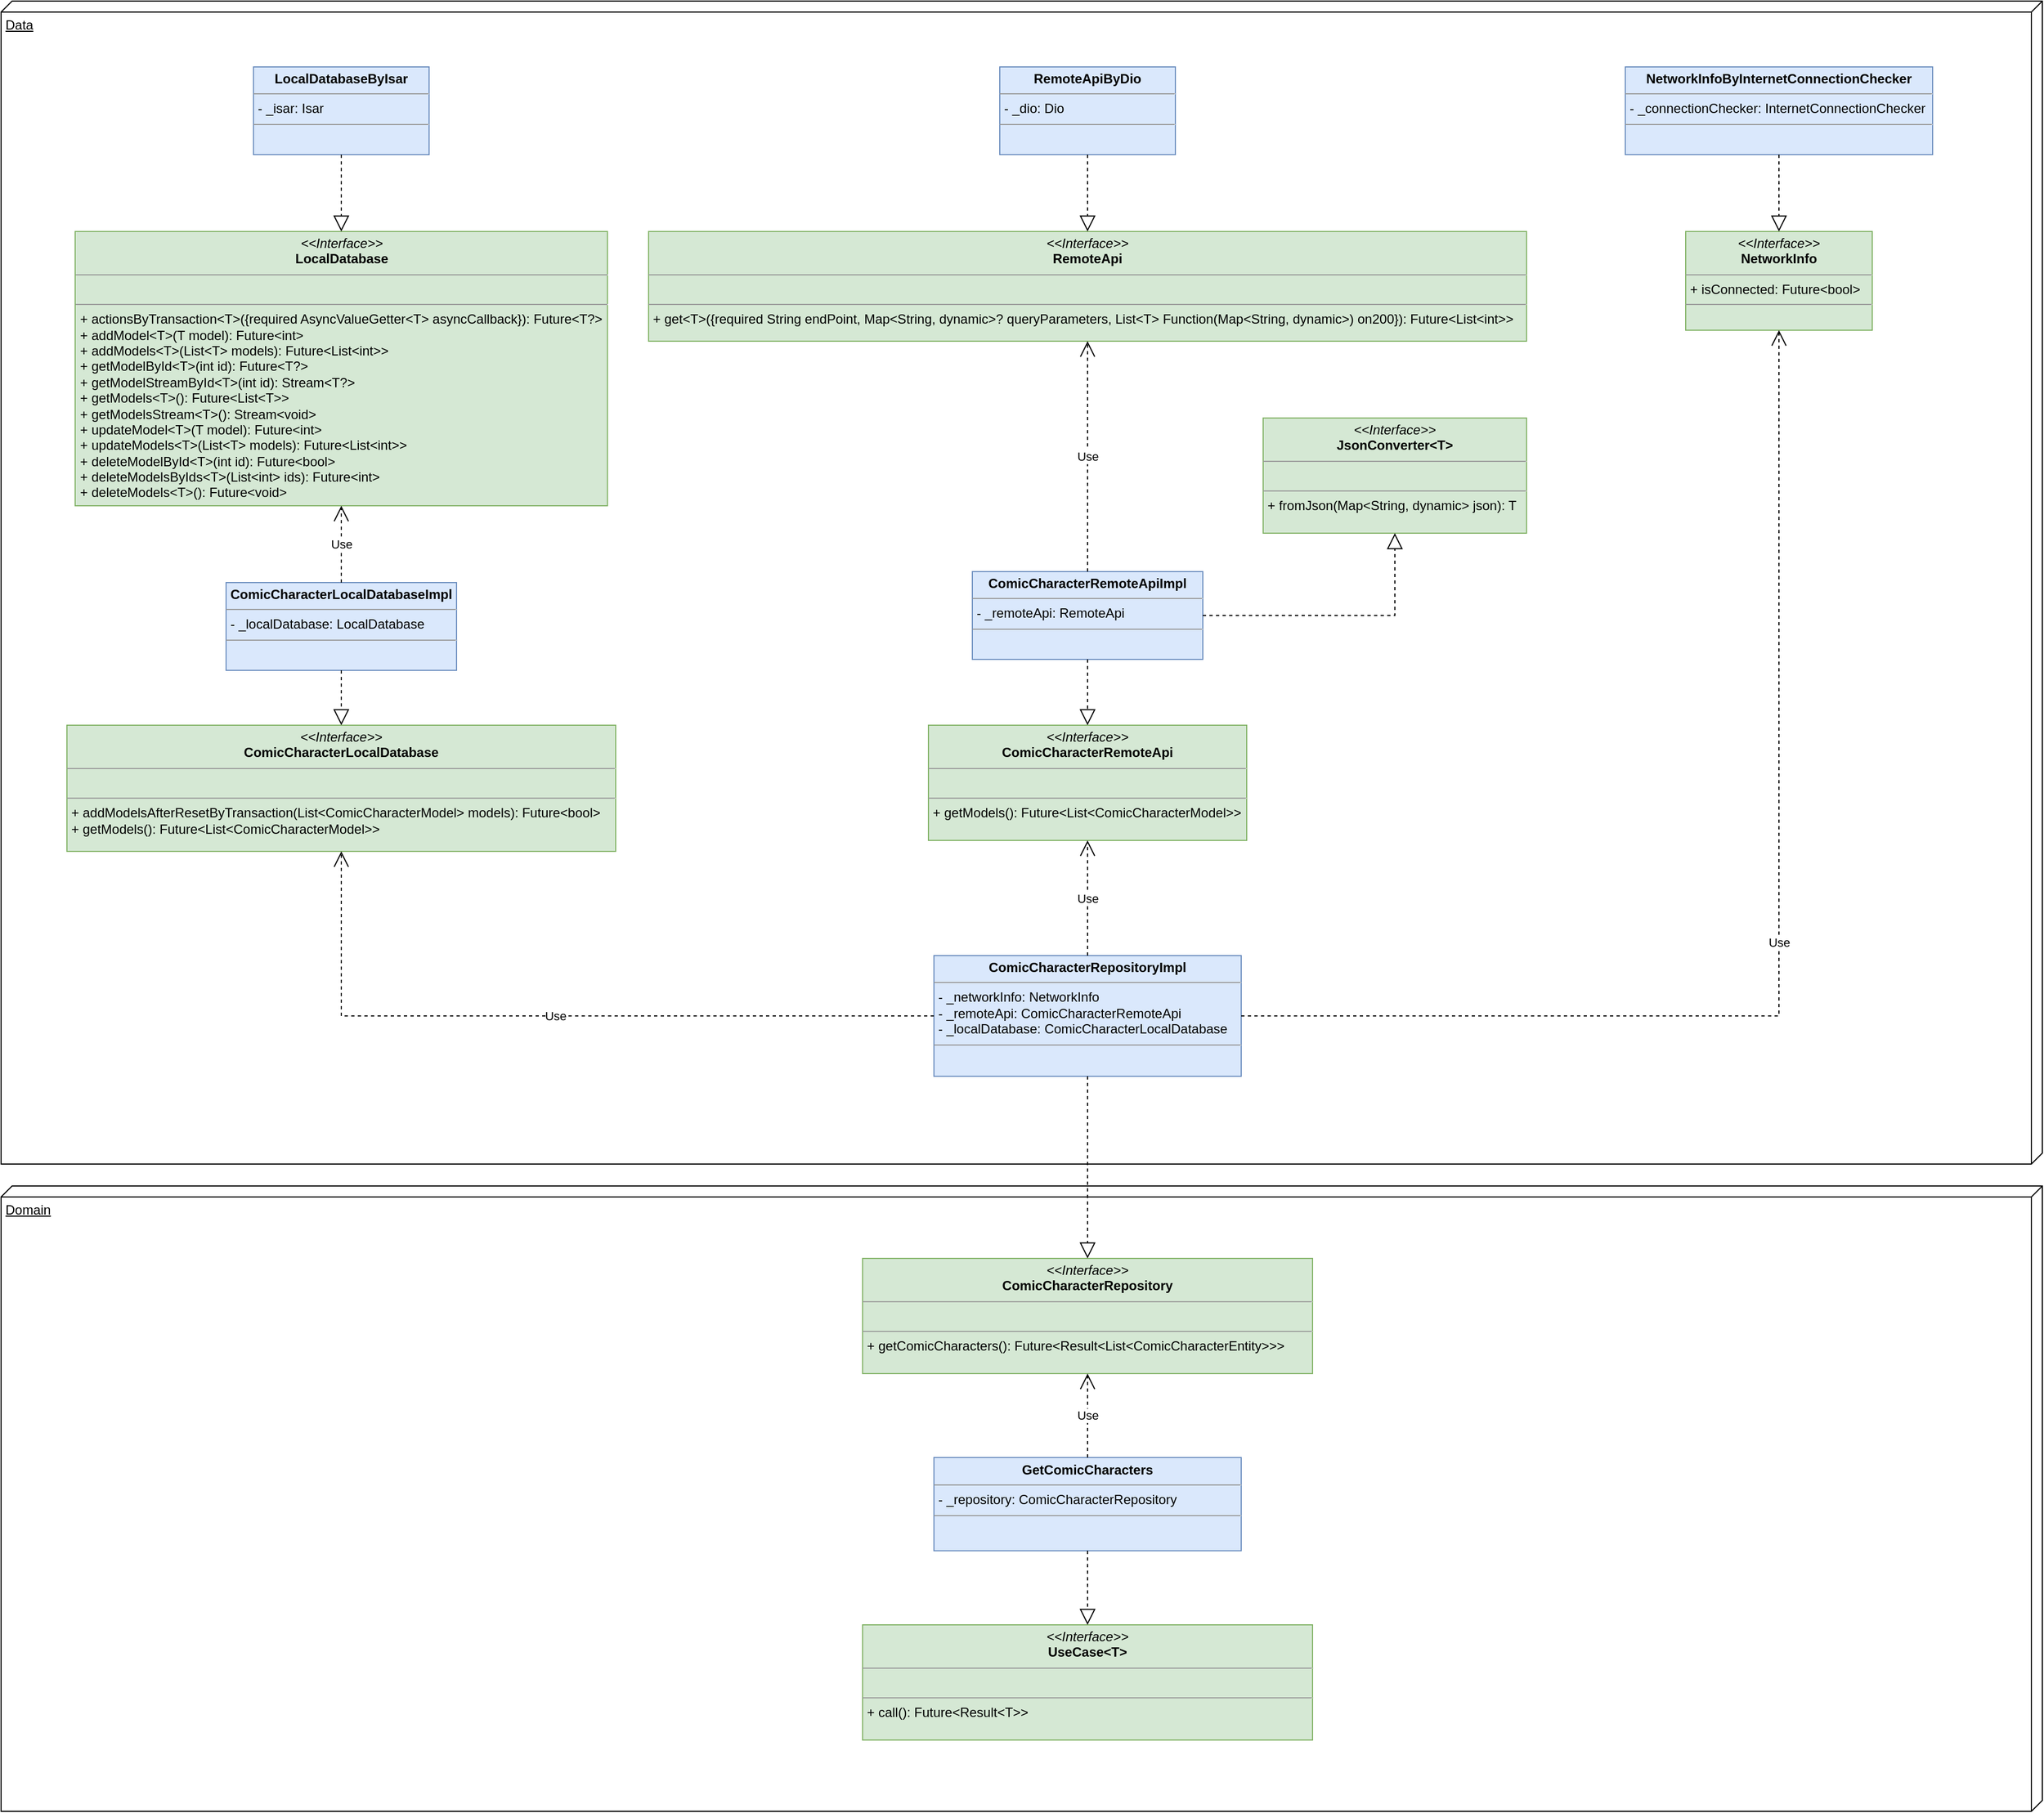 <mxfile version="24.0.4" type="device">
  <diagram name="Page-1" id="FT735GZapsdS1CUipuoK">
    <mxGraphModel dx="1026" dy="1941" grid="1" gridSize="10" guides="1" tooltips="1" connect="1" arrows="1" fold="1" page="1" pageScale="1" pageWidth="827" pageHeight="1169" math="0" shadow="0">
      <root>
        <mxCell id="0" />
        <mxCell id="1" parent="0" />
        <mxCell id="okOCDHLRPJiZz7jQsN5--1" value="Data" style="verticalAlign=top;align=left;spacingTop=8;spacingLeft=2;spacingRight=12;shape=cube;size=10;direction=south;fontStyle=4;html=1;whiteSpace=wrap;" parent="1" vertex="1">
          <mxGeometry x="290" y="-940" width="1860" height="1060" as="geometry" />
        </mxCell>
        <mxCell id="okOCDHLRPJiZz7jQsN5--4" value="&lt;p style=&quot;margin:0px;margin-top:4px;text-align:center;&quot;&gt;&lt;i&gt;&amp;lt;&amp;lt;Interface&amp;gt;&amp;gt;&lt;/i&gt;&lt;br&gt;&lt;b&gt;LocalDatabase&lt;/b&gt;&lt;/p&gt;&lt;hr size=&quot;1&quot;&gt;&lt;p style=&quot;margin:0px;margin-left:4px;&quot;&gt;&lt;br&gt;&lt;/p&gt;&lt;hr size=&quot;1&quot;&gt;&lt;p style=&quot;margin:0px;margin-left:4px;&quot;&gt;&lt;span style=&quot;background-color: initial;&quot;&gt;+ actionsByTransaction&amp;lt;T&amp;gt;({required AsyncValueGetter&amp;lt;T&amp;gt; asyncCallback}): Future&amp;lt;T?&amp;gt;&lt;/span&gt;&lt;br&gt;&lt;/p&gt;&lt;p style=&quot;margin:0px;margin-left:4px;&quot;&gt;+ addModel&amp;lt;T&amp;gt;(T model): Future&amp;lt;int&amp;gt;&lt;br style=&quot;border-color: var(--border-color);&quot;&gt;+ addModels&amp;lt;T&amp;gt;(List&amp;lt;T&amp;gt;&amp;nbsp;models): Future&amp;lt;List&amp;lt;int&amp;gt;&amp;gt;&lt;br style=&quot;border-color: var(--border-color);&quot;&gt;+ getModelById&amp;lt;T&amp;gt;(int id): Future&amp;lt;T?&amp;gt;&lt;br style=&quot;border-color: var(--border-color);&quot;&gt;+ getModelStreamById&amp;lt;T&amp;gt;(int id): Stream&amp;lt;T?&amp;gt;&lt;br style=&quot;border-color: var(--border-color);&quot;&gt;+ getModels&amp;lt;T&amp;gt;(): Future&amp;lt;List&amp;lt;T&amp;gt;&amp;gt;&lt;br style=&quot;border-color: var(--border-color);&quot;&gt;+ getModelsStream&amp;lt;T&amp;gt;(): Stream&amp;lt;void&amp;gt;&lt;br style=&quot;border-color: var(--border-color);&quot;&gt;+ updateModel&amp;lt;T&amp;gt;(T model): Future&amp;lt;int&amp;gt;&lt;br style=&quot;border-color: var(--border-color);&quot;&gt;+ updateModels&amp;lt;T&amp;gt;(List&amp;lt;T&amp;gt;&amp;nbsp;models): Future&amp;lt;List&amp;lt;int&amp;gt;&amp;gt;&lt;br style=&quot;border-color: var(--border-color);&quot;&gt;+ deleteModelById&amp;lt;T&amp;gt;(int id): Future&amp;lt;bool&amp;gt;&lt;br style=&quot;border-color: var(--border-color);&quot;&gt;+ deleteModelsByIds&amp;lt;T&amp;gt;(List&amp;lt;int&amp;gt; ids): Future&amp;lt;int&amp;gt;&lt;br style=&quot;border-color: var(--border-color);&quot;&gt;+ deleteModels&amp;lt;T&amp;gt;(): Future&amp;lt;void&amp;gt;&lt;br&gt;&lt;/p&gt;" style="verticalAlign=top;align=left;overflow=fill;html=1;whiteSpace=wrap;fillColor=#d5e8d4;strokeColor=#82b366;" parent="1" vertex="1">
          <mxGeometry x="357.5" y="-730" width="485" height="250" as="geometry" />
        </mxCell>
        <mxCell id="okOCDHLRPJiZz7jQsN5--5" value="&lt;p style=&quot;margin:0px;margin-top:4px;text-align:center;&quot;&gt;&lt;b&gt;LocalDatabaseByIsar&lt;/b&gt;&lt;/p&gt;&lt;hr size=&quot;1&quot;&gt;&lt;p style=&quot;margin:0px;margin-left:4px;&quot;&gt;- _isar: Isar&lt;/p&gt;&lt;hr size=&quot;1&quot;&gt;&lt;p style=&quot;margin:0px;margin-left:4px;&quot;&gt;&lt;br&gt;&lt;/p&gt;" style="verticalAlign=top;align=left;overflow=fill;html=1;whiteSpace=wrap;fillColor=#dae8fc;strokeColor=#6c8ebf;" parent="1" vertex="1">
          <mxGeometry x="520" y="-880" width="160" height="80" as="geometry" />
        </mxCell>
        <mxCell id="okOCDHLRPJiZz7jQsN5--6" value="&lt;p style=&quot;margin:0px;margin-top:4px;text-align:center;&quot;&gt;&lt;i&gt;&amp;lt;&amp;lt;Interface&amp;gt;&amp;gt;&lt;/i&gt;&lt;br&gt;&lt;b&gt;ComicCharacterLocalDatabase&lt;/b&gt;&lt;/p&gt;&lt;hr size=&quot;1&quot;&gt;&lt;p style=&quot;margin:0px;margin-left:4px;&quot;&gt;&lt;br&gt;&lt;/p&gt;&lt;hr size=&quot;1&quot;&gt;&lt;p style=&quot;margin:0px;margin-left:4px;&quot;&gt;&lt;span style=&quot;background-color: initial;&quot;&gt;+ addModelsAfterResetByTransaction(List&amp;lt;ComicCharacterModel&amp;gt; models): Future&amp;lt;bool&amp;gt;&lt;/span&gt;&lt;br&gt;&lt;/p&gt;&lt;p style=&quot;margin:0px;margin-left:4px;&quot;&gt;+ getModels(): Future&amp;lt;List&amp;lt;ComicCharacterModel&amp;gt;&amp;gt;&lt;br&gt;&lt;/p&gt;" style="verticalAlign=top;align=left;overflow=fill;html=1;whiteSpace=wrap;fillColor=#d5e8d4;strokeColor=#82b366;" parent="1" vertex="1">
          <mxGeometry x="350" y="-280" width="500" height="115" as="geometry" />
        </mxCell>
        <mxCell id="okOCDHLRPJiZz7jQsN5--7" value="&lt;p style=&quot;margin:0px;margin-top:4px;text-align:center;&quot;&gt;&lt;b&gt;ComicCharacterLocalDatabaseImpl&lt;/b&gt;&lt;/p&gt;&lt;hr size=&quot;1&quot;&gt;&lt;p style=&quot;margin:0px;margin-left:4px;&quot;&gt;- _localDatabase: LocalDatabase&lt;/p&gt;&lt;hr size=&quot;1&quot;&gt;&lt;p style=&quot;margin:0px;margin-left:4px;&quot;&gt;&lt;br&gt;&lt;/p&gt;" style="verticalAlign=top;align=left;overflow=fill;html=1;whiteSpace=wrap;fillColor=#dae8fc;strokeColor=#6c8ebf;" parent="1" vertex="1">
          <mxGeometry x="495" y="-410" width="210" height="80" as="geometry" />
        </mxCell>
        <mxCell id="okOCDHLRPJiZz7jQsN5--8" value="&lt;p style=&quot;margin:0px;margin-top:4px;text-align:center;&quot;&gt;&lt;i&gt;&amp;lt;&amp;lt;Interface&amp;gt;&amp;gt;&lt;/i&gt;&lt;br&gt;&lt;b&gt;RemoteApi&lt;/b&gt;&lt;/p&gt;&lt;hr size=&quot;1&quot;&gt;&lt;p style=&quot;margin:0px;margin-left:4px;&quot;&gt;&lt;br&gt;&lt;/p&gt;&lt;hr size=&quot;1&quot;&gt;&lt;p style=&quot;margin:0px;margin-left:4px;&quot;&gt;+ get&amp;lt;T&amp;gt;({required String endPoint, Map&amp;lt;String, dynamic&amp;gt;? queryParameters, List&amp;lt;T&amp;gt; Function(Map&amp;lt;String, dynamic&amp;gt;) on200}): Future&amp;lt;List&amp;lt;int&amp;gt;&amp;gt;&lt;br&gt;&lt;/p&gt;" style="verticalAlign=top;align=left;overflow=fill;html=1;whiteSpace=wrap;fillColor=#d5e8d4;strokeColor=#82b366;" parent="1" vertex="1">
          <mxGeometry x="880" y="-730" width="800" height="100" as="geometry" />
        </mxCell>
        <mxCell id="okOCDHLRPJiZz7jQsN5--9" value="&lt;p style=&quot;margin:0px;margin-top:4px;text-align:center;&quot;&gt;&lt;b&gt;RemoteApiByDio&lt;/b&gt;&lt;/p&gt;&lt;hr size=&quot;1&quot;&gt;&lt;p style=&quot;margin:0px;margin-left:4px;&quot;&gt;- _dio: Dio&lt;/p&gt;&lt;hr size=&quot;1&quot;&gt;&lt;p style=&quot;margin:0px;margin-left:4px;&quot;&gt;&lt;br&gt;&lt;/p&gt;" style="verticalAlign=top;align=left;overflow=fill;html=1;whiteSpace=wrap;fillColor=#dae8fc;strokeColor=#6c8ebf;" parent="1" vertex="1">
          <mxGeometry x="1200" y="-880" width="160" height="80" as="geometry" />
        </mxCell>
        <mxCell id="okOCDHLRPJiZz7jQsN5--10" value="" style="endArrow=block;dashed=1;endFill=0;endSize=12;html=1;rounded=0;exitX=0.5;exitY=1;exitDx=0;exitDy=0;entryX=0.5;entryY=0;entryDx=0;entryDy=0;" parent="1" source="okOCDHLRPJiZz7jQsN5--5" target="okOCDHLRPJiZz7jQsN5--4" edge="1">
          <mxGeometry width="160" relative="1" as="geometry">
            <mxPoint x="880" y="-450" as="sourcePoint" />
            <mxPoint x="1040" y="-450" as="targetPoint" />
          </mxGeometry>
        </mxCell>
        <mxCell id="okOCDHLRPJiZz7jQsN5--11" value="" style="endArrow=block;dashed=1;endFill=0;endSize=12;html=1;rounded=0;exitX=0.5;exitY=1;exitDx=0;exitDy=0;entryX=0.5;entryY=0;entryDx=0;entryDy=0;" parent="1" source="okOCDHLRPJiZz7jQsN5--9" target="okOCDHLRPJiZz7jQsN5--8" edge="1">
          <mxGeometry width="160" relative="1" as="geometry">
            <mxPoint x="610" y="-800" as="sourcePoint" />
            <mxPoint x="610" y="-720" as="targetPoint" />
          </mxGeometry>
        </mxCell>
        <mxCell id="okOCDHLRPJiZz7jQsN5--12" value="" style="endArrow=block;dashed=1;endFill=0;endSize=12;html=1;rounded=0;exitX=0.5;exitY=1;exitDx=0;exitDy=0;entryX=0.5;entryY=0;entryDx=0;entryDy=0;" parent="1" source="okOCDHLRPJiZz7jQsN5--7" target="okOCDHLRPJiZz7jQsN5--6" edge="1">
          <mxGeometry width="160" relative="1" as="geometry">
            <mxPoint x="610" y="-800" as="sourcePoint" />
            <mxPoint x="610" y="-720" as="targetPoint" />
          </mxGeometry>
        </mxCell>
        <mxCell id="okOCDHLRPJiZz7jQsN5--13" value="Use" style="endArrow=open;endSize=12;dashed=1;html=1;rounded=0;exitX=0.5;exitY=0;exitDx=0;exitDy=0;entryX=0.5;entryY=1;entryDx=0;entryDy=0;" parent="1" source="okOCDHLRPJiZz7jQsN5--7" target="okOCDHLRPJiZz7jQsN5--4" edge="1">
          <mxGeometry width="160" relative="1" as="geometry">
            <mxPoint x="880" y="-450" as="sourcePoint" />
            <mxPoint x="1040" y="-450" as="targetPoint" />
          </mxGeometry>
        </mxCell>
        <mxCell id="okOCDHLRPJiZz7jQsN5--14" value="&lt;p style=&quot;margin:0px;margin-top:4px;text-align:center;&quot;&gt;&lt;i&gt;&amp;lt;&amp;lt;Interface&amp;gt;&amp;gt;&lt;/i&gt;&lt;br&gt;&lt;b&gt;ComicCharacterRemoteApi&lt;/b&gt;&lt;/p&gt;&lt;hr size=&quot;1&quot;&gt;&lt;p style=&quot;margin:0px;margin-left:4px;&quot;&gt;&lt;br&gt;&lt;/p&gt;&lt;hr size=&quot;1&quot;&gt;&lt;p style=&quot;margin:0px;margin-left:4px;&quot;&gt;+ getModels(): Future&amp;lt;List&amp;lt;ComicCharacterModel&amp;gt;&amp;gt;&lt;br&gt;&lt;/p&gt;" style="verticalAlign=top;align=left;overflow=fill;html=1;whiteSpace=wrap;fillColor=#d5e8d4;strokeColor=#82b366;" parent="1" vertex="1">
          <mxGeometry x="1135" y="-280" width="290" height="105" as="geometry" />
        </mxCell>
        <mxCell id="okOCDHLRPJiZz7jQsN5--15" value="&lt;p style=&quot;margin:0px;margin-top:4px;text-align:center;&quot;&gt;&lt;b&gt;ComicCharacterRemoteApiImpl&lt;/b&gt;&lt;/p&gt;&lt;hr size=&quot;1&quot;&gt;&lt;p style=&quot;margin:0px;margin-left:4px;&quot;&gt;- _remoteApi: RemoteApi&lt;/p&gt;&lt;hr size=&quot;1&quot;&gt;&lt;p style=&quot;margin:0px;margin-left:4px;&quot;&gt;&lt;br&gt;&lt;/p&gt;" style="verticalAlign=top;align=left;overflow=fill;html=1;whiteSpace=wrap;fillColor=#dae8fc;strokeColor=#6c8ebf;" parent="1" vertex="1">
          <mxGeometry x="1175" y="-420" width="210" height="80" as="geometry" />
        </mxCell>
        <mxCell id="okOCDHLRPJiZz7jQsN5--16" value="" style="endArrow=block;dashed=1;endFill=0;endSize=12;html=1;rounded=0;exitX=0.5;exitY=1;exitDx=0;exitDy=0;entryX=0.5;entryY=0;entryDx=0;entryDy=0;" parent="1" source="okOCDHLRPJiZz7jQsN5--15" target="okOCDHLRPJiZz7jQsN5--14" edge="1">
          <mxGeometry width="160" relative="1" as="geometry">
            <mxPoint x="395" y="-170" as="sourcePoint" />
            <mxPoint x="520" y="-212" as="targetPoint" />
          </mxGeometry>
        </mxCell>
        <mxCell id="okOCDHLRPJiZz7jQsN5--17" value="Use" style="endArrow=open;endSize=12;dashed=1;html=1;rounded=0;entryX=0.5;entryY=1;entryDx=0;entryDy=0;exitX=0.5;exitY=0;exitDx=0;exitDy=0;" parent="1" source="okOCDHLRPJiZz7jQsN5--15" target="okOCDHLRPJiZz7jQsN5--8" edge="1">
          <mxGeometry width="160" relative="1" as="geometry">
            <mxPoint x="1780" y="-190" as="sourcePoint" />
            <mxPoint x="610" y="-470" as="targetPoint" />
          </mxGeometry>
        </mxCell>
        <mxCell id="okOCDHLRPJiZz7jQsN5--19" value="&lt;p style=&quot;margin:0px;margin-top:4px;text-align:center;&quot;&gt;&lt;i&gt;&amp;lt;&amp;lt;Interface&amp;gt;&amp;gt;&lt;/i&gt;&lt;br&gt;&lt;b&gt;NetworkInfo&lt;/b&gt;&lt;/p&gt;&lt;hr size=&quot;1&quot;&gt;&lt;p style=&quot;margin:0px;margin-left:4px;&quot;&gt;+ isConnected: Future&amp;lt;bool&amp;gt;&lt;/p&gt;&lt;hr size=&quot;1&quot;&gt;&lt;p style=&quot;margin:0px;margin-left:4px;&quot;&gt;&lt;br&gt;&lt;/p&gt;" style="verticalAlign=top;align=left;overflow=fill;html=1;whiteSpace=wrap;fillColor=#d5e8d4;strokeColor=#82b366;" parent="1" vertex="1">
          <mxGeometry x="1825" y="-730" width="170" height="90" as="geometry" />
        </mxCell>
        <mxCell id="okOCDHLRPJiZz7jQsN5--20" value="&lt;p style=&quot;margin:0px;margin-top:4px;text-align:center;&quot;&gt;&lt;b&gt;NetworkInfoBy&lt;/b&gt;&lt;span style=&quot;background-color: initial; text-align: left;&quot;&gt;&lt;b&gt;InternetConnectionChecker&lt;/b&gt;&lt;/span&gt;&lt;/p&gt;&lt;hr size=&quot;1&quot;&gt;&lt;p style=&quot;margin:0px;margin-left:4px;&quot;&gt;- _connectionChecker: InternetConnectionChecker&lt;/p&gt;&lt;hr size=&quot;1&quot;&gt;&lt;p style=&quot;margin:0px;margin-left:4px;&quot;&gt;&lt;br&gt;&lt;/p&gt;" style="verticalAlign=top;align=left;overflow=fill;html=1;whiteSpace=wrap;fillColor=#dae8fc;strokeColor=#6c8ebf;" parent="1" vertex="1">
          <mxGeometry x="1770" y="-880" width="280" height="80" as="geometry" />
        </mxCell>
        <mxCell id="okOCDHLRPJiZz7jQsN5--22" value="&lt;p style=&quot;margin:0px;margin-top:4px;text-align:center;&quot;&gt;&lt;b&gt;ComicCharacterRepositoryImpl&lt;/b&gt;&lt;/p&gt;&lt;hr size=&quot;1&quot;&gt;&lt;p style=&quot;margin:0px;margin-left:4px;&quot;&gt;- _networkInfo: NetworkInfo&lt;/p&gt;&lt;p style=&quot;margin:0px;margin-left:4px;&quot;&gt;- _remoteApi: ComicCharacterRemoteApi&lt;/p&gt;&lt;p style=&quot;margin:0px;margin-left:4px;&quot;&gt;- _localDatabase: ComicCharacterLocalDatabase&lt;/p&gt;&lt;hr size=&quot;1&quot;&gt;&lt;p style=&quot;margin:0px;margin-left:4px;&quot;&gt;&lt;br&gt;&lt;/p&gt;" style="verticalAlign=top;align=left;overflow=fill;html=1;whiteSpace=wrap;fillColor=#dae8fc;strokeColor=#6c8ebf;" parent="1" vertex="1">
          <mxGeometry x="1140" y="-70" width="280" height="110" as="geometry" />
        </mxCell>
        <mxCell id="okOCDHLRPJiZz7jQsN5--24" value="" style="endArrow=block;dashed=1;endFill=0;endSize=12;html=1;rounded=0;entryX=0.5;entryY=0;entryDx=0;entryDy=0;exitX=0.5;exitY=1;exitDx=0;exitDy=0;" parent="1" source="okOCDHLRPJiZz7jQsN5--20" target="okOCDHLRPJiZz7jQsN5--19" edge="1">
          <mxGeometry width="160" relative="1" as="geometry">
            <mxPoint x="1710" y="-1210" as="sourcePoint" />
            <mxPoint x="1710" y="-1155" as="targetPoint" />
          </mxGeometry>
        </mxCell>
        <mxCell id="NxtE4lgiZFWR2UySTpji-1" value="Use" style="endArrow=open;endSize=12;dashed=1;html=1;rounded=0;entryX=0.5;entryY=1;entryDx=0;entryDy=0;exitX=0;exitY=0.5;exitDx=0;exitDy=0;edgeStyle=orthogonalEdgeStyle;" parent="1" source="okOCDHLRPJiZz7jQsN5--22" target="okOCDHLRPJiZz7jQsN5--6" edge="1">
          <mxGeometry width="160" relative="1" as="geometry">
            <mxPoint x="1290" y="-410" as="sourcePoint" />
            <mxPoint x="1290" y="-620" as="targetPoint" />
          </mxGeometry>
        </mxCell>
        <mxCell id="NxtE4lgiZFWR2UySTpji-2" value="Use" style="endArrow=open;endSize=12;dashed=1;html=1;rounded=0;exitX=0.5;exitY=0;exitDx=0;exitDy=0;entryX=0.5;entryY=1;entryDx=0;entryDy=0;" parent="1" source="okOCDHLRPJiZz7jQsN5--22" target="okOCDHLRPJiZz7jQsN5--14" edge="1">
          <mxGeometry width="160" relative="1" as="geometry">
            <mxPoint x="1290" y="-410" as="sourcePoint" />
            <mxPoint x="1280" y="-190" as="targetPoint" />
          </mxGeometry>
        </mxCell>
        <mxCell id="NxtE4lgiZFWR2UySTpji-3" value="Use" style="endArrow=open;endSize=12;dashed=1;html=1;rounded=0;entryX=0.5;entryY=1;entryDx=0;entryDy=0;exitX=1;exitY=0.5;exitDx=0;exitDy=0;edgeStyle=orthogonalEdgeStyle;" parent="1" source="okOCDHLRPJiZz7jQsN5--22" target="okOCDHLRPJiZz7jQsN5--19" edge="1">
          <mxGeometry width="160" relative="1" as="geometry">
            <mxPoint x="1150" y="-5" as="sourcePoint" />
            <mxPoint x="610" y="-155" as="targetPoint" />
          </mxGeometry>
        </mxCell>
        <mxCell id="tJJGAUzT6cWzQBmBwBKc-1" value="Domain" style="verticalAlign=top;align=left;spacingTop=8;spacingLeft=2;spacingRight=12;shape=cube;size=10;direction=south;fontStyle=4;html=1;whiteSpace=wrap;" parent="1" vertex="1">
          <mxGeometry x="290" y="140" width="1860" height="570" as="geometry" />
        </mxCell>
        <mxCell id="tJJGAUzT6cWzQBmBwBKc-3" value="&lt;p style=&quot;margin:0px;margin-top:4px;text-align:center;&quot;&gt;&lt;i&gt;&amp;lt;&amp;lt;Interface&amp;gt;&amp;gt;&lt;/i&gt;&lt;br&gt;&lt;b&gt;ComicCharacterRepository&lt;/b&gt;&lt;/p&gt;&lt;hr size=&quot;1&quot;&gt;&lt;p style=&quot;margin:0px;margin-left:4px;&quot;&gt;&lt;br&gt;&lt;/p&gt;&lt;hr size=&quot;1&quot;&gt;&lt;p style=&quot;margin:0px;margin-left:4px;&quot;&gt;&lt;span style=&quot;background-color: initial;&quot;&gt;+ getComicCharacters(): Future&amp;lt;Result&amp;lt;List&amp;lt;ComicCharacterEntity&amp;gt;&amp;gt;&amp;gt;&lt;/span&gt;&lt;br&gt;&lt;/p&gt;" style="verticalAlign=top;align=left;overflow=fill;html=1;whiteSpace=wrap;fillColor=#d5e8d4;strokeColor=#82b366;" parent="1" vertex="1">
          <mxGeometry x="1075" y="206" width="410" height="105" as="geometry" />
        </mxCell>
        <mxCell id="tJJGAUzT6cWzQBmBwBKc-4" value="&lt;p style=&quot;margin:0px;margin-top:4px;text-align:center;&quot;&gt;&lt;i&gt;&amp;lt;&amp;lt;Interface&amp;gt;&amp;gt;&lt;/i&gt;&lt;br&gt;&lt;b&gt;UseCase&amp;lt;T&amp;gt;&lt;/b&gt;&lt;/p&gt;&lt;hr size=&quot;1&quot;&gt;&lt;p style=&quot;margin:0px;margin-left:4px;&quot;&gt;&lt;br&gt;&lt;/p&gt;&lt;hr size=&quot;1&quot;&gt;&lt;p style=&quot;margin:0px;margin-left:4px;&quot;&gt;&lt;span style=&quot;background-color: initial;&quot;&gt;+ call(): Future&amp;lt;Result&amp;lt;T&amp;gt;&amp;gt;&lt;/span&gt;&lt;br&gt;&lt;/p&gt;" style="verticalAlign=top;align=left;overflow=fill;html=1;whiteSpace=wrap;fillColor=#d5e8d4;strokeColor=#82b366;" parent="1" vertex="1">
          <mxGeometry x="1075" y="540" width="410" height="105" as="geometry" />
        </mxCell>
        <mxCell id="tJJGAUzT6cWzQBmBwBKc-5" value="&lt;p style=&quot;margin:0px;margin-top:4px;text-align:center;&quot;&gt;&lt;b&gt;GetComicCharacters&lt;/b&gt;&lt;/p&gt;&lt;hr size=&quot;1&quot;&gt;&lt;p style=&quot;margin:0px;margin-left:4px;&quot;&gt;&lt;span style=&quot;background-color: initial;&quot;&gt;- _repository: ComicCharacterRepository&lt;/span&gt;&lt;/p&gt;&lt;hr size=&quot;1&quot;&gt;&lt;p style=&quot;margin:0px;margin-left:4px;&quot;&gt;&lt;br&gt;&lt;/p&gt;" style="verticalAlign=top;align=left;overflow=fill;html=1;whiteSpace=wrap;fillColor=#dae8fc;strokeColor=#6c8ebf;" parent="1" vertex="1">
          <mxGeometry x="1140" y="387.5" width="280" height="85" as="geometry" />
        </mxCell>
        <mxCell id="tJJGAUzT6cWzQBmBwBKc-6" value="" style="endArrow=block;dashed=1;endFill=0;endSize=12;html=1;rounded=0;exitX=0.5;exitY=1;exitDx=0;exitDy=0;entryX=0.5;entryY=0;entryDx=0;entryDy=0;" parent="1" source="okOCDHLRPJiZz7jQsN5--22" target="tJJGAUzT6cWzQBmBwBKc-3" edge="1">
          <mxGeometry width="160" relative="1" as="geometry">
            <mxPoint x="1290" y="-330" as="sourcePoint" />
            <mxPoint x="1290" y="-270" as="targetPoint" />
          </mxGeometry>
        </mxCell>
        <mxCell id="tJJGAUzT6cWzQBmBwBKc-7" value="Use" style="endArrow=open;endSize=12;dashed=1;html=1;rounded=0;entryX=0.5;entryY=1;entryDx=0;entryDy=0;exitX=0.5;exitY=0;exitDx=0;exitDy=0;edgeStyle=orthogonalEdgeStyle;" parent="1" source="tJJGAUzT6cWzQBmBwBKc-5" target="tJJGAUzT6cWzQBmBwBKc-3" edge="1">
          <mxGeometry width="160" relative="1" as="geometry">
            <mxPoint x="1150" y="-5" as="sourcePoint" />
            <mxPoint x="610" y="-155" as="targetPoint" />
          </mxGeometry>
        </mxCell>
        <mxCell id="tJJGAUzT6cWzQBmBwBKc-8" value="" style="endArrow=block;dashed=1;endFill=0;endSize=12;html=1;rounded=0;exitX=0.5;exitY=1;exitDx=0;exitDy=0;entryX=0.5;entryY=0;entryDx=0;entryDy=0;" parent="1" source="tJJGAUzT6cWzQBmBwBKc-5" target="tJJGAUzT6cWzQBmBwBKc-4" edge="1">
          <mxGeometry width="160" relative="1" as="geometry">
            <mxPoint x="1290" y="50" as="sourcePoint" />
            <mxPoint x="1290" y="216" as="targetPoint" />
          </mxGeometry>
        </mxCell>
        <mxCell id="Y-IdLZWk8gGN1Q71fZQt-1" value="&lt;p style=&quot;margin:0px;margin-top:4px;text-align:center;&quot;&gt;&lt;i&gt;&amp;lt;&amp;lt;Interface&amp;gt;&amp;gt;&lt;/i&gt;&lt;br&gt;&lt;b&gt;JsonConverter&amp;lt;T&amp;gt;&lt;/b&gt;&lt;/p&gt;&lt;hr size=&quot;1&quot;&gt;&lt;p style=&quot;margin:0px;margin-left:4px;&quot;&gt;&lt;br&gt;&lt;/p&gt;&lt;hr size=&quot;1&quot;&gt;&lt;p style=&quot;margin:0px;margin-left:4px;&quot;&gt;+ fromJson(Map&amp;lt;String, dynamic&amp;gt; json): T&lt;br&gt;&lt;/p&gt;" style="verticalAlign=top;align=left;overflow=fill;html=1;whiteSpace=wrap;fillColor=#d5e8d4;strokeColor=#82b366;" parent="1" vertex="1">
          <mxGeometry x="1440" y="-560" width="240" height="105" as="geometry" />
        </mxCell>
        <mxCell id="Y-IdLZWk8gGN1Q71fZQt-2" value="" style="endArrow=block;dashed=1;endFill=0;endSize=12;html=1;rounded=0;exitX=1;exitY=0.5;exitDx=0;exitDy=0;entryX=0.5;entryY=1;entryDx=0;entryDy=0;edgeStyle=orthogonalEdgeStyle;" parent="1" source="okOCDHLRPJiZz7jQsN5--15" target="Y-IdLZWk8gGN1Q71fZQt-1" edge="1">
          <mxGeometry width="160" relative="1" as="geometry">
            <mxPoint x="1290" y="-330" as="sourcePoint" />
            <mxPoint x="1290" y="-270" as="targetPoint" />
          </mxGeometry>
        </mxCell>
      </root>
    </mxGraphModel>
  </diagram>
</mxfile>
